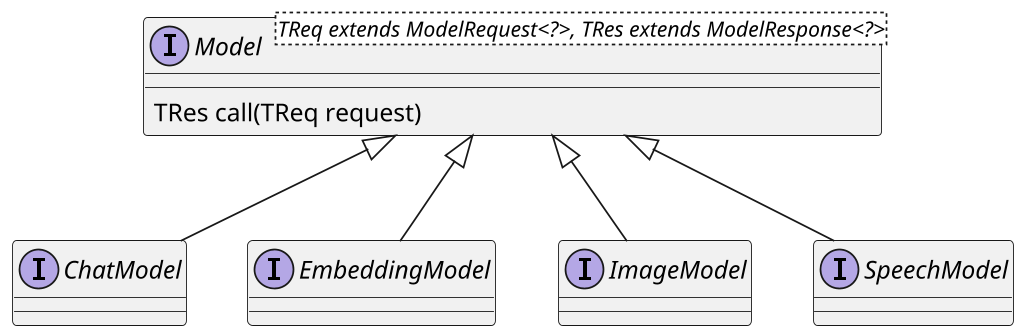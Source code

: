 @startuml
'https://plantuml.com/class-diagram

scale 1024 width

interface Model<TReq extends ModelRequest<?>, TRes extends ModelResponse<?>> {
  TRes call(TReq request)
}
interface ChatModel
interface EmbeddingModel
interface ImageModel
interface SpeechModel

Model <|-- ChatModel
Model <|-- EmbeddingModel
Model <|-- ImageModel
Model <|-- SpeechModel

@enduml